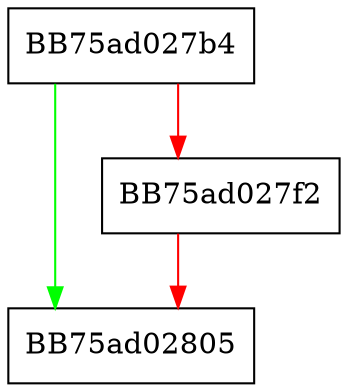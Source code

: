 digraph MpHashGetDigestValue {
  node [shape="box"];
  graph [splines=ortho];
  BB75ad027b4 -> BB75ad02805 [color="green"];
  BB75ad027b4 -> BB75ad027f2 [color="red"];
  BB75ad027f2 -> BB75ad02805 [color="red"];
}